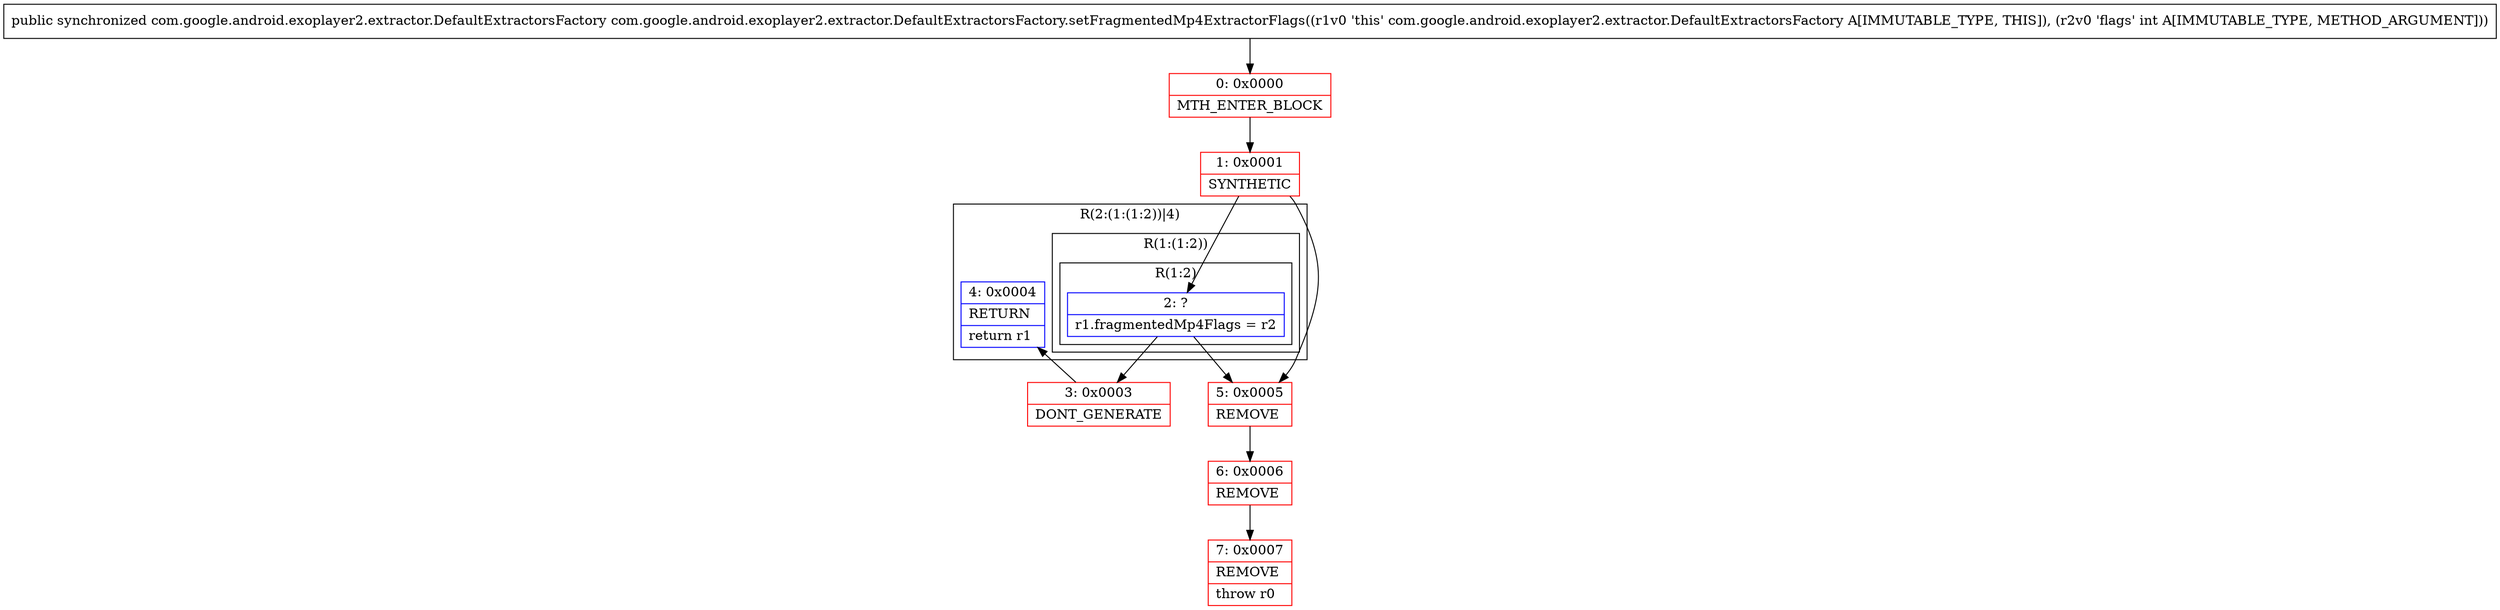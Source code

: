 digraph "CFG forcom.google.android.exoplayer2.extractor.DefaultExtractorsFactory.setFragmentedMp4ExtractorFlags(I)Lcom\/google\/android\/exoplayer2\/extractor\/DefaultExtractorsFactory;" {
subgraph cluster_Region_346990922 {
label = "R(2:(1:(1:2))|4)";
node [shape=record,color=blue];
subgraph cluster_Region_1815159226 {
label = "R(1:(1:2))";
node [shape=record,color=blue];
subgraph cluster_Region_539968832 {
label = "R(1:2)";
node [shape=record,color=blue];
Node_2 [shape=record,label="{2\:\ ?|r1.fragmentedMp4Flags = r2\l}"];
}
}
Node_4 [shape=record,label="{4\:\ 0x0004|RETURN\l|return r1\l}"];
}
Node_0 [shape=record,color=red,label="{0\:\ 0x0000|MTH_ENTER_BLOCK\l}"];
Node_1 [shape=record,color=red,label="{1\:\ 0x0001|SYNTHETIC\l}"];
Node_3 [shape=record,color=red,label="{3\:\ 0x0003|DONT_GENERATE\l}"];
Node_5 [shape=record,color=red,label="{5\:\ 0x0005|REMOVE\l}"];
Node_6 [shape=record,color=red,label="{6\:\ 0x0006|REMOVE\l}"];
Node_7 [shape=record,color=red,label="{7\:\ 0x0007|REMOVE\l|throw r0\l}"];
MethodNode[shape=record,label="{public synchronized com.google.android.exoplayer2.extractor.DefaultExtractorsFactory com.google.android.exoplayer2.extractor.DefaultExtractorsFactory.setFragmentedMp4ExtractorFlags((r1v0 'this' com.google.android.exoplayer2.extractor.DefaultExtractorsFactory A[IMMUTABLE_TYPE, THIS]), (r2v0 'flags' int A[IMMUTABLE_TYPE, METHOD_ARGUMENT])) }"];
MethodNode -> Node_0;
Node_2 -> Node_3;
Node_2 -> Node_5;
Node_0 -> Node_1;
Node_1 -> Node_2;
Node_1 -> Node_5;
Node_3 -> Node_4;
Node_5 -> Node_6;
Node_6 -> Node_7;
}

